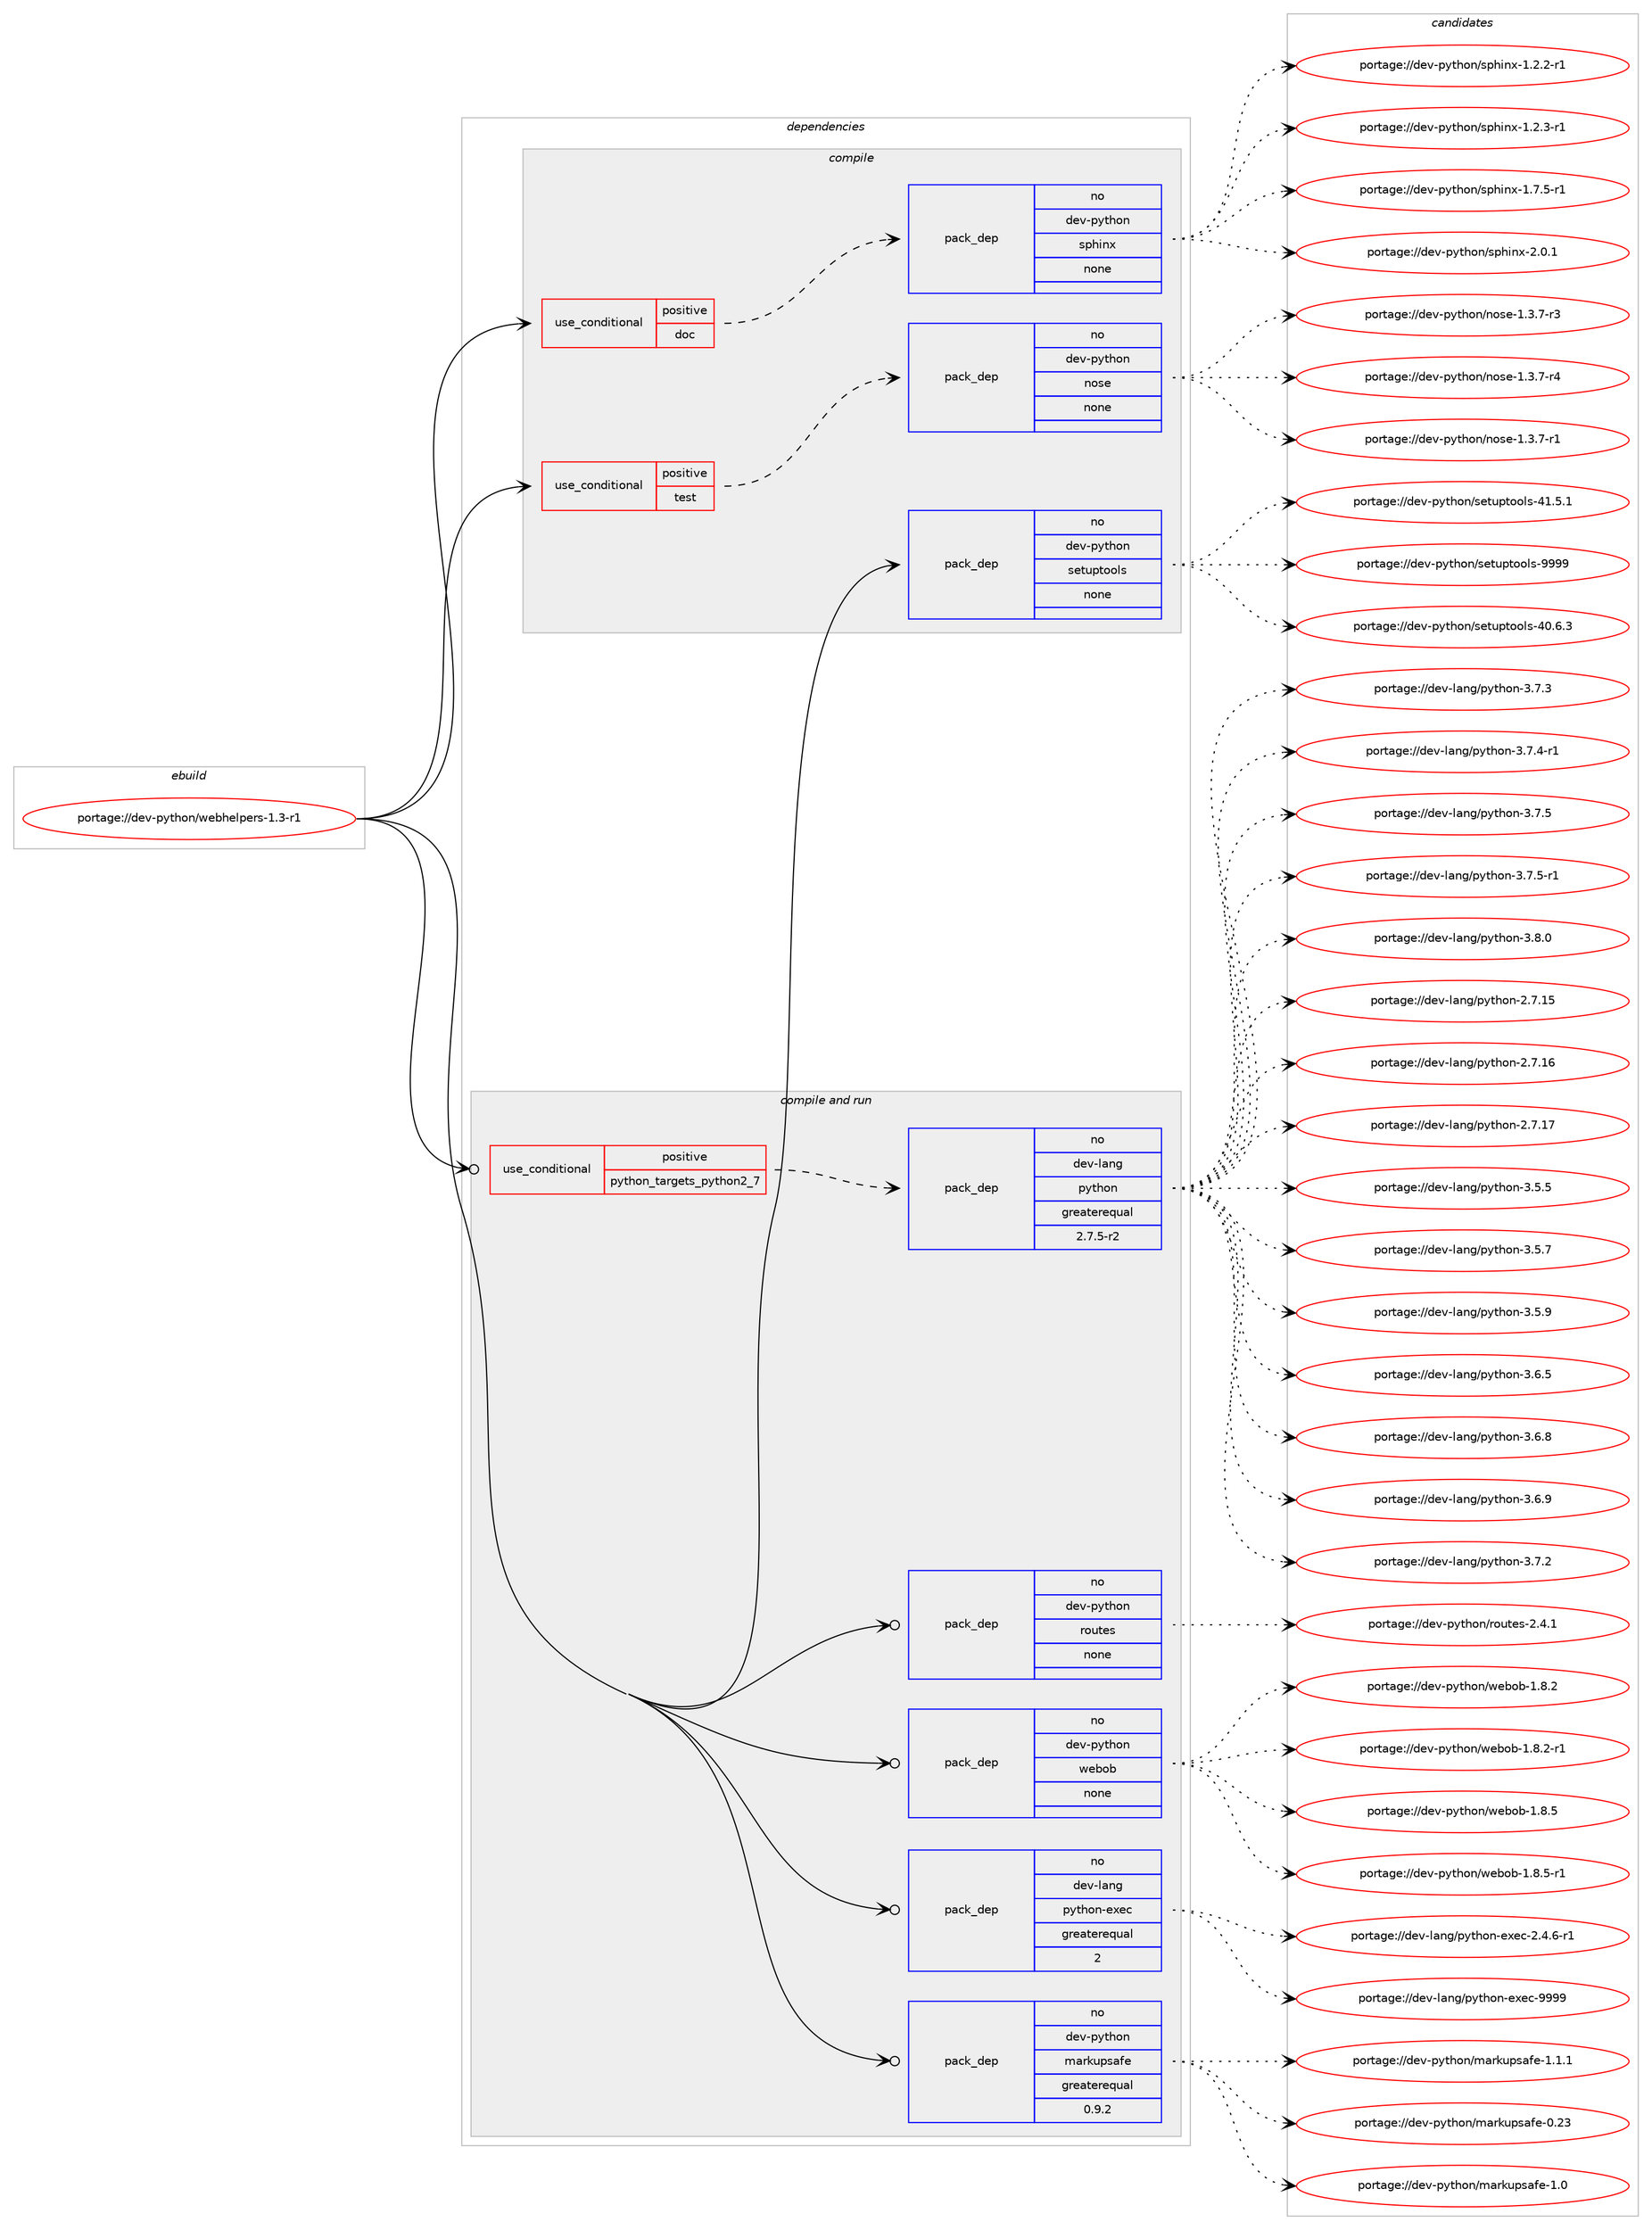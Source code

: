 digraph prolog {

# *************
# Graph options
# *************

newrank=true;
concentrate=true;
compound=true;
graph [rankdir=LR,fontname=Helvetica,fontsize=10,ranksep=1.5];#, ranksep=2.5, nodesep=0.2];
edge  [arrowhead=vee];
node  [fontname=Helvetica,fontsize=10];

# **********
# The ebuild
# **********

subgraph cluster_leftcol {
color=gray;
rank=same;
label=<<i>ebuild</i>>;
id [label="portage://dev-python/webhelpers-1.3-r1", color=red, width=4, href="../dev-python/webhelpers-1.3-r1.svg"];
}

# ****************
# The dependencies
# ****************

subgraph cluster_midcol {
color=gray;
label=<<i>dependencies</i>>;
subgraph cluster_compile {
fillcolor="#eeeeee";
style=filled;
label=<<i>compile</i>>;
subgraph cond40630 {
dependency178596 [label=<<TABLE BORDER="0" CELLBORDER="1" CELLSPACING="0" CELLPADDING="4"><TR><TD ROWSPAN="3" CELLPADDING="10">use_conditional</TD></TR><TR><TD>positive</TD></TR><TR><TD>doc</TD></TR></TABLE>>, shape=none, color=red];
subgraph pack134555 {
dependency178597 [label=<<TABLE BORDER="0" CELLBORDER="1" CELLSPACING="0" CELLPADDING="4" WIDTH="220"><TR><TD ROWSPAN="6" CELLPADDING="30">pack_dep</TD></TR><TR><TD WIDTH="110">no</TD></TR><TR><TD>dev-python</TD></TR><TR><TD>sphinx</TD></TR><TR><TD>none</TD></TR><TR><TD></TD></TR></TABLE>>, shape=none, color=blue];
}
dependency178596:e -> dependency178597:w [weight=20,style="dashed",arrowhead="vee"];
}
id:e -> dependency178596:w [weight=20,style="solid",arrowhead="vee"];
subgraph cond40631 {
dependency178598 [label=<<TABLE BORDER="0" CELLBORDER="1" CELLSPACING="0" CELLPADDING="4"><TR><TD ROWSPAN="3" CELLPADDING="10">use_conditional</TD></TR><TR><TD>positive</TD></TR><TR><TD>test</TD></TR></TABLE>>, shape=none, color=red];
subgraph pack134556 {
dependency178599 [label=<<TABLE BORDER="0" CELLBORDER="1" CELLSPACING="0" CELLPADDING="4" WIDTH="220"><TR><TD ROWSPAN="6" CELLPADDING="30">pack_dep</TD></TR><TR><TD WIDTH="110">no</TD></TR><TR><TD>dev-python</TD></TR><TR><TD>nose</TD></TR><TR><TD>none</TD></TR><TR><TD></TD></TR></TABLE>>, shape=none, color=blue];
}
dependency178598:e -> dependency178599:w [weight=20,style="dashed",arrowhead="vee"];
}
id:e -> dependency178598:w [weight=20,style="solid",arrowhead="vee"];
subgraph pack134557 {
dependency178600 [label=<<TABLE BORDER="0" CELLBORDER="1" CELLSPACING="0" CELLPADDING="4" WIDTH="220"><TR><TD ROWSPAN="6" CELLPADDING="30">pack_dep</TD></TR><TR><TD WIDTH="110">no</TD></TR><TR><TD>dev-python</TD></TR><TR><TD>setuptools</TD></TR><TR><TD>none</TD></TR><TR><TD></TD></TR></TABLE>>, shape=none, color=blue];
}
id:e -> dependency178600:w [weight=20,style="solid",arrowhead="vee"];
}
subgraph cluster_compileandrun {
fillcolor="#eeeeee";
style=filled;
label=<<i>compile and run</i>>;
subgraph cond40632 {
dependency178601 [label=<<TABLE BORDER="0" CELLBORDER="1" CELLSPACING="0" CELLPADDING="4"><TR><TD ROWSPAN="3" CELLPADDING="10">use_conditional</TD></TR><TR><TD>positive</TD></TR><TR><TD>python_targets_python2_7</TD></TR></TABLE>>, shape=none, color=red];
subgraph pack134558 {
dependency178602 [label=<<TABLE BORDER="0" CELLBORDER="1" CELLSPACING="0" CELLPADDING="4" WIDTH="220"><TR><TD ROWSPAN="6" CELLPADDING="30">pack_dep</TD></TR><TR><TD WIDTH="110">no</TD></TR><TR><TD>dev-lang</TD></TR><TR><TD>python</TD></TR><TR><TD>greaterequal</TD></TR><TR><TD>2.7.5-r2</TD></TR></TABLE>>, shape=none, color=blue];
}
dependency178601:e -> dependency178602:w [weight=20,style="dashed",arrowhead="vee"];
}
id:e -> dependency178601:w [weight=20,style="solid",arrowhead="odotvee"];
subgraph pack134559 {
dependency178603 [label=<<TABLE BORDER="0" CELLBORDER="1" CELLSPACING="0" CELLPADDING="4" WIDTH="220"><TR><TD ROWSPAN="6" CELLPADDING="30">pack_dep</TD></TR><TR><TD WIDTH="110">no</TD></TR><TR><TD>dev-lang</TD></TR><TR><TD>python-exec</TD></TR><TR><TD>greaterequal</TD></TR><TR><TD>2</TD></TR></TABLE>>, shape=none, color=blue];
}
id:e -> dependency178603:w [weight=20,style="solid",arrowhead="odotvee"];
subgraph pack134560 {
dependency178604 [label=<<TABLE BORDER="0" CELLBORDER="1" CELLSPACING="0" CELLPADDING="4" WIDTH="220"><TR><TD ROWSPAN="6" CELLPADDING="30">pack_dep</TD></TR><TR><TD WIDTH="110">no</TD></TR><TR><TD>dev-python</TD></TR><TR><TD>markupsafe</TD></TR><TR><TD>greaterequal</TD></TR><TR><TD>0.9.2</TD></TR></TABLE>>, shape=none, color=blue];
}
id:e -> dependency178604:w [weight=20,style="solid",arrowhead="odotvee"];
subgraph pack134561 {
dependency178605 [label=<<TABLE BORDER="0" CELLBORDER="1" CELLSPACING="0" CELLPADDING="4" WIDTH="220"><TR><TD ROWSPAN="6" CELLPADDING="30">pack_dep</TD></TR><TR><TD WIDTH="110">no</TD></TR><TR><TD>dev-python</TD></TR><TR><TD>routes</TD></TR><TR><TD>none</TD></TR><TR><TD></TD></TR></TABLE>>, shape=none, color=blue];
}
id:e -> dependency178605:w [weight=20,style="solid",arrowhead="odotvee"];
subgraph pack134562 {
dependency178606 [label=<<TABLE BORDER="0" CELLBORDER="1" CELLSPACING="0" CELLPADDING="4" WIDTH="220"><TR><TD ROWSPAN="6" CELLPADDING="30">pack_dep</TD></TR><TR><TD WIDTH="110">no</TD></TR><TR><TD>dev-python</TD></TR><TR><TD>webob</TD></TR><TR><TD>none</TD></TR><TR><TD></TD></TR></TABLE>>, shape=none, color=blue];
}
id:e -> dependency178606:w [weight=20,style="solid",arrowhead="odotvee"];
}
subgraph cluster_run {
fillcolor="#eeeeee";
style=filled;
label=<<i>run</i>>;
}
}

# **************
# The candidates
# **************

subgraph cluster_choices {
rank=same;
color=gray;
label=<<i>candidates</i>>;

subgraph choice134555 {
color=black;
nodesep=1;
choiceportage10010111845112121116104111110471151121041051101204549465046504511449 [label="portage://dev-python/sphinx-1.2.2-r1", color=red, width=4,href="../dev-python/sphinx-1.2.2-r1.svg"];
choiceportage10010111845112121116104111110471151121041051101204549465046514511449 [label="portage://dev-python/sphinx-1.2.3-r1", color=red, width=4,href="../dev-python/sphinx-1.2.3-r1.svg"];
choiceportage10010111845112121116104111110471151121041051101204549465546534511449 [label="portage://dev-python/sphinx-1.7.5-r1", color=red, width=4,href="../dev-python/sphinx-1.7.5-r1.svg"];
choiceportage1001011184511212111610411111047115112104105110120455046484649 [label="portage://dev-python/sphinx-2.0.1", color=red, width=4,href="../dev-python/sphinx-2.0.1.svg"];
dependency178597:e -> choiceportage10010111845112121116104111110471151121041051101204549465046504511449:w [style=dotted,weight="100"];
dependency178597:e -> choiceportage10010111845112121116104111110471151121041051101204549465046514511449:w [style=dotted,weight="100"];
dependency178597:e -> choiceportage10010111845112121116104111110471151121041051101204549465546534511449:w [style=dotted,weight="100"];
dependency178597:e -> choiceportage1001011184511212111610411111047115112104105110120455046484649:w [style=dotted,weight="100"];
}
subgraph choice134556 {
color=black;
nodesep=1;
choiceportage10010111845112121116104111110471101111151014549465146554511449 [label="portage://dev-python/nose-1.3.7-r1", color=red, width=4,href="../dev-python/nose-1.3.7-r1.svg"];
choiceportage10010111845112121116104111110471101111151014549465146554511451 [label="portage://dev-python/nose-1.3.7-r3", color=red, width=4,href="../dev-python/nose-1.3.7-r3.svg"];
choiceportage10010111845112121116104111110471101111151014549465146554511452 [label="portage://dev-python/nose-1.3.7-r4", color=red, width=4,href="../dev-python/nose-1.3.7-r4.svg"];
dependency178599:e -> choiceportage10010111845112121116104111110471101111151014549465146554511449:w [style=dotted,weight="100"];
dependency178599:e -> choiceportage10010111845112121116104111110471101111151014549465146554511451:w [style=dotted,weight="100"];
dependency178599:e -> choiceportage10010111845112121116104111110471101111151014549465146554511452:w [style=dotted,weight="100"];
}
subgraph choice134557 {
color=black;
nodesep=1;
choiceportage100101118451121211161041111104711510111611711211611111110811545524846544651 [label="portage://dev-python/setuptools-40.6.3", color=red, width=4,href="../dev-python/setuptools-40.6.3.svg"];
choiceportage100101118451121211161041111104711510111611711211611111110811545524946534649 [label="portage://dev-python/setuptools-41.5.1", color=red, width=4,href="../dev-python/setuptools-41.5.1.svg"];
choiceportage10010111845112121116104111110471151011161171121161111111081154557575757 [label="portage://dev-python/setuptools-9999", color=red, width=4,href="../dev-python/setuptools-9999.svg"];
dependency178600:e -> choiceportage100101118451121211161041111104711510111611711211611111110811545524846544651:w [style=dotted,weight="100"];
dependency178600:e -> choiceportage100101118451121211161041111104711510111611711211611111110811545524946534649:w [style=dotted,weight="100"];
dependency178600:e -> choiceportage10010111845112121116104111110471151011161171121161111111081154557575757:w [style=dotted,weight="100"];
}
subgraph choice134558 {
color=black;
nodesep=1;
choiceportage10010111845108971101034711212111610411111045504655464953 [label="portage://dev-lang/python-2.7.15", color=red, width=4,href="../dev-lang/python-2.7.15.svg"];
choiceportage10010111845108971101034711212111610411111045504655464954 [label="portage://dev-lang/python-2.7.16", color=red, width=4,href="../dev-lang/python-2.7.16.svg"];
choiceportage10010111845108971101034711212111610411111045504655464955 [label="portage://dev-lang/python-2.7.17", color=red, width=4,href="../dev-lang/python-2.7.17.svg"];
choiceportage100101118451089711010347112121116104111110455146534653 [label="portage://dev-lang/python-3.5.5", color=red, width=4,href="../dev-lang/python-3.5.5.svg"];
choiceportage100101118451089711010347112121116104111110455146534655 [label="portage://dev-lang/python-3.5.7", color=red, width=4,href="../dev-lang/python-3.5.7.svg"];
choiceportage100101118451089711010347112121116104111110455146534657 [label="portage://dev-lang/python-3.5.9", color=red, width=4,href="../dev-lang/python-3.5.9.svg"];
choiceportage100101118451089711010347112121116104111110455146544653 [label="portage://dev-lang/python-3.6.5", color=red, width=4,href="../dev-lang/python-3.6.5.svg"];
choiceportage100101118451089711010347112121116104111110455146544656 [label="portage://dev-lang/python-3.6.8", color=red, width=4,href="../dev-lang/python-3.6.8.svg"];
choiceportage100101118451089711010347112121116104111110455146544657 [label="portage://dev-lang/python-3.6.9", color=red, width=4,href="../dev-lang/python-3.6.9.svg"];
choiceportage100101118451089711010347112121116104111110455146554650 [label="portage://dev-lang/python-3.7.2", color=red, width=4,href="../dev-lang/python-3.7.2.svg"];
choiceportage100101118451089711010347112121116104111110455146554651 [label="portage://dev-lang/python-3.7.3", color=red, width=4,href="../dev-lang/python-3.7.3.svg"];
choiceportage1001011184510897110103471121211161041111104551465546524511449 [label="portage://dev-lang/python-3.7.4-r1", color=red, width=4,href="../dev-lang/python-3.7.4-r1.svg"];
choiceportage100101118451089711010347112121116104111110455146554653 [label="portage://dev-lang/python-3.7.5", color=red, width=4,href="../dev-lang/python-3.7.5.svg"];
choiceportage1001011184510897110103471121211161041111104551465546534511449 [label="portage://dev-lang/python-3.7.5-r1", color=red, width=4,href="../dev-lang/python-3.7.5-r1.svg"];
choiceportage100101118451089711010347112121116104111110455146564648 [label="portage://dev-lang/python-3.8.0", color=red, width=4,href="../dev-lang/python-3.8.0.svg"];
dependency178602:e -> choiceportage10010111845108971101034711212111610411111045504655464953:w [style=dotted,weight="100"];
dependency178602:e -> choiceportage10010111845108971101034711212111610411111045504655464954:w [style=dotted,weight="100"];
dependency178602:e -> choiceportage10010111845108971101034711212111610411111045504655464955:w [style=dotted,weight="100"];
dependency178602:e -> choiceportage100101118451089711010347112121116104111110455146534653:w [style=dotted,weight="100"];
dependency178602:e -> choiceportage100101118451089711010347112121116104111110455146534655:w [style=dotted,weight="100"];
dependency178602:e -> choiceportage100101118451089711010347112121116104111110455146534657:w [style=dotted,weight="100"];
dependency178602:e -> choiceportage100101118451089711010347112121116104111110455146544653:w [style=dotted,weight="100"];
dependency178602:e -> choiceportage100101118451089711010347112121116104111110455146544656:w [style=dotted,weight="100"];
dependency178602:e -> choiceportage100101118451089711010347112121116104111110455146544657:w [style=dotted,weight="100"];
dependency178602:e -> choiceportage100101118451089711010347112121116104111110455146554650:w [style=dotted,weight="100"];
dependency178602:e -> choiceportage100101118451089711010347112121116104111110455146554651:w [style=dotted,weight="100"];
dependency178602:e -> choiceportage1001011184510897110103471121211161041111104551465546524511449:w [style=dotted,weight="100"];
dependency178602:e -> choiceportage100101118451089711010347112121116104111110455146554653:w [style=dotted,weight="100"];
dependency178602:e -> choiceportage1001011184510897110103471121211161041111104551465546534511449:w [style=dotted,weight="100"];
dependency178602:e -> choiceportage100101118451089711010347112121116104111110455146564648:w [style=dotted,weight="100"];
}
subgraph choice134559 {
color=black;
nodesep=1;
choiceportage10010111845108971101034711212111610411111045101120101994550465246544511449 [label="portage://dev-lang/python-exec-2.4.6-r1", color=red, width=4,href="../dev-lang/python-exec-2.4.6-r1.svg"];
choiceportage10010111845108971101034711212111610411111045101120101994557575757 [label="portage://dev-lang/python-exec-9999", color=red, width=4,href="../dev-lang/python-exec-9999.svg"];
dependency178603:e -> choiceportage10010111845108971101034711212111610411111045101120101994550465246544511449:w [style=dotted,weight="100"];
dependency178603:e -> choiceportage10010111845108971101034711212111610411111045101120101994557575757:w [style=dotted,weight="100"];
}
subgraph choice134560 {
color=black;
nodesep=1;
choiceportage100101118451121211161041111104710997114107117112115971021014548465051 [label="portage://dev-python/markupsafe-0.23", color=red, width=4,href="../dev-python/markupsafe-0.23.svg"];
choiceportage1001011184511212111610411111047109971141071171121159710210145494648 [label="portage://dev-python/markupsafe-1.0", color=red, width=4,href="../dev-python/markupsafe-1.0.svg"];
choiceportage10010111845112121116104111110471099711410711711211597102101454946494649 [label="portage://dev-python/markupsafe-1.1.1", color=red, width=4,href="../dev-python/markupsafe-1.1.1.svg"];
dependency178604:e -> choiceportage100101118451121211161041111104710997114107117112115971021014548465051:w [style=dotted,weight="100"];
dependency178604:e -> choiceportage1001011184511212111610411111047109971141071171121159710210145494648:w [style=dotted,weight="100"];
dependency178604:e -> choiceportage10010111845112121116104111110471099711410711711211597102101454946494649:w [style=dotted,weight="100"];
}
subgraph choice134561 {
color=black;
nodesep=1;
choiceportage1001011184511212111610411111047114111117116101115455046524649 [label="portage://dev-python/routes-2.4.1", color=red, width=4,href="../dev-python/routes-2.4.1.svg"];
dependency178605:e -> choiceportage1001011184511212111610411111047114111117116101115455046524649:w [style=dotted,weight="100"];
}
subgraph choice134562 {
color=black;
nodesep=1;
choiceportage10010111845112121116104111110471191019811198454946564650 [label="portage://dev-python/webob-1.8.2", color=red, width=4,href="../dev-python/webob-1.8.2.svg"];
choiceportage100101118451121211161041111104711910198111984549465646504511449 [label="portage://dev-python/webob-1.8.2-r1", color=red, width=4,href="../dev-python/webob-1.8.2-r1.svg"];
choiceportage10010111845112121116104111110471191019811198454946564653 [label="portage://dev-python/webob-1.8.5", color=red, width=4,href="../dev-python/webob-1.8.5.svg"];
choiceportage100101118451121211161041111104711910198111984549465646534511449 [label="portage://dev-python/webob-1.8.5-r1", color=red, width=4,href="../dev-python/webob-1.8.5-r1.svg"];
dependency178606:e -> choiceportage10010111845112121116104111110471191019811198454946564650:w [style=dotted,weight="100"];
dependency178606:e -> choiceportage100101118451121211161041111104711910198111984549465646504511449:w [style=dotted,weight="100"];
dependency178606:e -> choiceportage10010111845112121116104111110471191019811198454946564653:w [style=dotted,weight="100"];
dependency178606:e -> choiceportage100101118451121211161041111104711910198111984549465646534511449:w [style=dotted,weight="100"];
}
}

}
